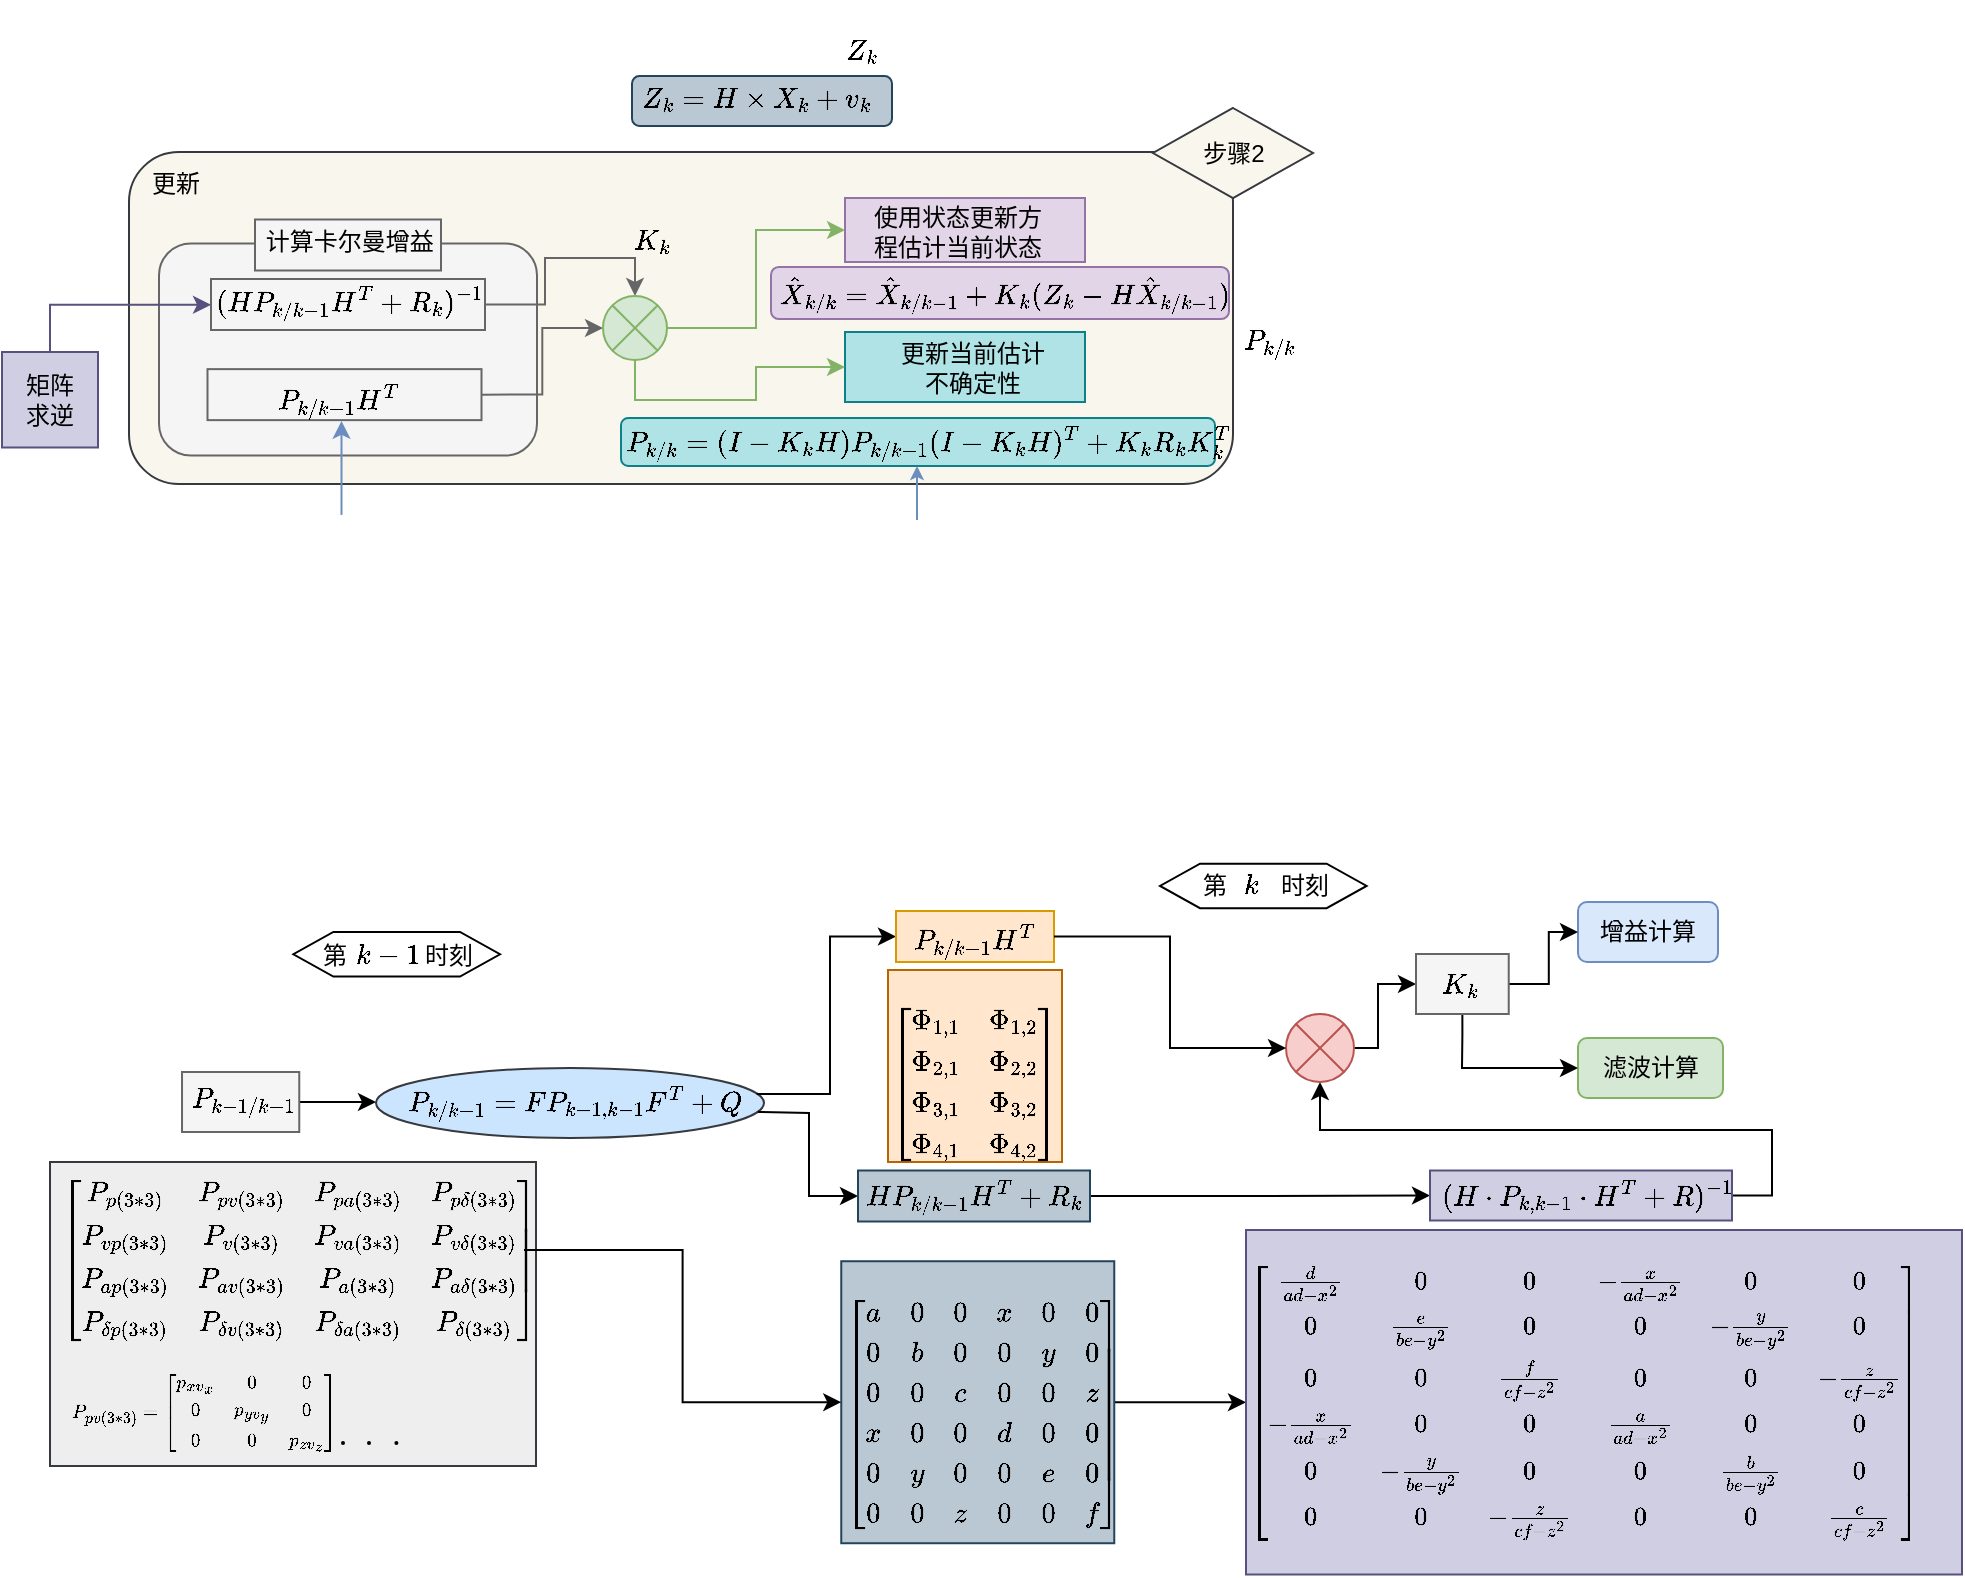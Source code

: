 <mxfile version="24.7.10">
  <diagram name="第 1 页" id="y7iJmAaxipxlzdK7qwd3">
    <mxGraphModel dx="1152" dy="1783" grid="0" gridSize="10" guides="1" tooltips="1" connect="1" arrows="1" fold="1" page="1" pageScale="1" pageWidth="827" pageHeight="1169" math="1" shadow="0">
      <root>
        <mxCell id="0" />
        <mxCell id="1" parent="0" />
        <mxCell id="mOf4tWiYJ4hYIlibuN8Z-69" value="$$\begin{bmatrix}&#xa;\Phi_{1,1}&amp;\Phi_{1,2}\\&#xa;\Phi_{2,1}&amp;\Phi_{2,2}\\&#xa;\Phi_{3,1}&amp;\Phi_{3,2}\\&#xa;\Phi_{4,1}&amp;\Phi_{4,2}\\\end{bmatrix}$$" style="text;whiteSpace=wrap;fillColor=#FFE6CC;strokeColor=#b46504;" vertex="1" parent="1">
          <mxGeometry x="493" y="455" width="87" height="96" as="geometry" />
        </mxCell>
        <mxCell id="mOf4tWiYJ4hYIlibuN8Z-107" value="" style="rounded=0;whiteSpace=wrap;html=1;fillColor=#eeeeee;strokeColor=#36393d;" vertex="1" parent="1">
          <mxGeometry x="74" y="551" width="243" height="152" as="geometry" />
        </mxCell>
        <mxCell id="mOf4tWiYJ4hYIlibuN8Z-101" value="" style="shape=hexagon;perimeter=hexagonPerimeter2;whiteSpace=wrap;html=1;fixedSize=1;" vertex="1" parent="1">
          <mxGeometry x="629" y="401.87" width="103.31" height="22.25" as="geometry" />
        </mxCell>
        <mxCell id="mOf4tWiYJ4hYIlibuN8Z-100" value="" style="shape=hexagon;perimeter=hexagonPerimeter2;whiteSpace=wrap;html=1;fixedSize=1;" vertex="1" parent="1">
          <mxGeometry x="195.69" y="436" width="103.31" height="22.25" as="geometry" />
        </mxCell>
        <mxCell id="mOf4tWiYJ4hYIlibuN8Z-90" value="" style="ellipse;whiteSpace=wrap;html=1;fillColor=#cce5ff;strokeColor=#36393d;" vertex="1" parent="1">
          <mxGeometry x="237" y="504" width="194" height="35" as="geometry" />
        </mxCell>
        <mxCell id="mOf4tWiYJ4hYIlibuN8Z-72" style="edgeStyle=orthogonalEdgeStyle;rounded=0;orthogonalLoop=1;jettySize=auto;html=1;entryX=0;entryY=0.5;entryDx=0;entryDy=0;exitX=0.981;exitY=0.37;exitDx=0;exitDy=0;exitPerimeter=0;" edge="1" parent="1" source="mOf4tWiYJ4hYIlibuN8Z-90" target="mOf4tWiYJ4hYIlibuN8Z-62">
          <mxGeometry relative="1" as="geometry">
            <mxPoint x="429" y="513" as="sourcePoint" />
          </mxGeometry>
        </mxCell>
        <mxCell id="mOf4tWiYJ4hYIlibuN8Z-73" style="edgeStyle=orthogonalEdgeStyle;rounded=0;orthogonalLoop=1;jettySize=auto;html=1;entryX=0;entryY=0.5;entryDx=0;entryDy=0;" edge="1" parent="1" target="mOf4tWiYJ4hYIlibuN8Z-64">
          <mxGeometry relative="1" as="geometry">
            <mxPoint x="428" y="526" as="sourcePoint" />
            <mxPoint x="474.25" y="566.0" as="targetPoint" />
          </mxGeometry>
        </mxCell>
        <mxCell id="mOf4tWiYJ4hYIlibuN8Z-14" value="" style="rounded=1;whiteSpace=wrap;html=1;fillColor=#bac8d3;strokeColor=#23445d;" vertex="1" parent="1">
          <mxGeometry x="365" y="8" width="130" height="25" as="geometry" />
        </mxCell>
        <mxCell id="mOf4tWiYJ4hYIlibuN8Z-15" value="" style="rounded=1;whiteSpace=wrap;html=1;fillColor=#f9f7ed;strokeColor=#36393d;" vertex="1" parent="1">
          <mxGeometry x="113.5" y="46" width="552" height="166" as="geometry" />
        </mxCell>
        <mxCell id="mOf4tWiYJ4hYIlibuN8Z-16" value="" style="rounded=1;whiteSpace=wrap;html=1;fillColor=#f5f5f5;fontColor=#333333;strokeColor=#666666;" vertex="1" parent="1">
          <mxGeometry x="128.5" y="91.75" width="189" height="106" as="geometry" />
        </mxCell>
        <mxCell id="mOf4tWiYJ4hYIlibuN8Z-17" value="" style="rounded=1;whiteSpace=wrap;html=1;fillColor=#b0e3e6;strokeColor=#0e8088;" vertex="1" parent="1">
          <mxGeometry x="359.5" y="179" width="297" height="24" as="geometry" />
        </mxCell>
        <mxCell id="mOf4tWiYJ4hYIlibuN8Z-18" value="" style="rounded=1;whiteSpace=wrap;html=1;fillColor=#e1d5e7;strokeColor=#9673a6;" vertex="1" parent="1">
          <mxGeometry x="434.5" y="103.5" width="229" height="26" as="geometry" />
        </mxCell>
        <mxCell id="mOf4tWiYJ4hYIlibuN8Z-19" value="" style="rounded=0;whiteSpace=wrap;html=1;fillColor=#b0e3e6;strokeColor=#0e8088;" vertex="1" parent="1">
          <mxGeometry x="471.5" y="136" width="120" height="35" as="geometry" />
        </mxCell>
        <mxCell id="mOf4tWiYJ4hYIlibuN8Z-20" value="" style="rounded=0;whiteSpace=wrap;html=1;fillColor=#e1d5e7;strokeColor=#9673a6;" vertex="1" parent="1">
          <mxGeometry x="471.5" y="69" width="120" height="32" as="geometry" />
        </mxCell>
        <mxCell id="mOf4tWiYJ4hYIlibuN8Z-21" value="" style="rounded=0;whiteSpace=wrap;html=1;fillColor=#f5f5f5;strokeColor=#666666;fontColor=#333333;" vertex="1" parent="1">
          <mxGeometry x="176.5" y="79.75" width="93" height="25.5" as="geometry" />
        </mxCell>
        <mxCell id="mOf4tWiYJ4hYIlibuN8Z-22" value="更新" style="text;html=1;align=center;verticalAlign=middle;whiteSpace=wrap;rounded=0;" vertex="1" parent="1">
          <mxGeometry x="106.5" y="47.25" width="60" height="30" as="geometry" />
        </mxCell>
        <mxCell id="mOf4tWiYJ4hYIlibuN8Z-23" value="使用状态更新方程估计当前状态" style="text;html=1;align=center;verticalAlign=middle;whiteSpace=wrap;rounded=0;" vertex="1" parent="1">
          <mxGeometry x="480" y="71" width="96" height="30" as="geometry" />
        </mxCell>
        <mxCell id="mOf4tWiYJ4hYIlibuN8Z-24" value="更新当前估计不确定性" style="text;html=1;align=center;verticalAlign=middle;whiteSpace=wrap;rounded=0;" vertex="1" parent="1">
          <mxGeometry x="495" y="138.5" width="81" height="30" as="geometry" />
        </mxCell>
        <mxCell id="mOf4tWiYJ4hYIlibuN8Z-25" value="步骤2" style="rhombus;whiteSpace=wrap;html=1;fillColor=#f9f7ed;strokeColor=#36393d;" vertex="1" parent="1">
          <mxGeometry x="625.5" y="24" width="80" height="45" as="geometry" />
        </mxCell>
        <mxCell id="mOf4tWiYJ4hYIlibuN8Z-26" value="计算卡尔曼增益&amp;nbsp;" style="text;html=1;align=center;verticalAlign=middle;whiteSpace=wrap;rounded=0;" vertex="1" parent="1">
          <mxGeometry x="176.5" y="77.25" width="97" height="28" as="geometry" />
        </mxCell>
        <mxCell id="mOf4tWiYJ4hYIlibuN8Z-27" value="$$P_{k/k}=(I-K_{k}H)P_{k/k-1}(I-K_{k}H)^{T}+K_{k}R_{k}K_{k}^{T}$$" style="text;whiteSpace=wrap;" vertex="1" parent="1">
          <mxGeometry x="359.5" y="163.75" width="293" height="44" as="geometry" />
        </mxCell>
        <mxCell id="mOf4tWiYJ4hYIlibuN8Z-28" value="$$Z_k=H\times X_{k}+v_k$$" style="text;whiteSpace=wrap;" vertex="1" parent="1">
          <mxGeometry x="367.5" y="-6" width="120" height="36" as="geometry" />
        </mxCell>
        <mxCell id="mOf4tWiYJ4hYIlibuN8Z-29" value="$$\hat{X}_{k/k}={{\hat{X}_{k/k-1}+K_{k}(Z_{k}-H\hat{X}_{k/k-1})}}$$" style="text;whiteSpace=wrap;" vertex="1" parent="1">
          <mxGeometry x="436.5" y="87.5" width="190" height="36" as="geometry" />
        </mxCell>
        <mxCell id="mOf4tWiYJ4hYIlibuN8Z-30" value="&lt;span style=&quot;color: rgb(0, 0, 0); font-family: Helvetica; font-size: 12px; font-style: normal; font-variant-ligatures: normal; font-variant-caps: normal; font-weight: 400; letter-spacing: normal; orphans: 2; text-align: left; text-indent: 0px; text-transform: none; widows: 2; word-spacing: 0px; -webkit-text-stroke-width: 0px; white-space: normal; background-color: rgb(251, 251, 251); text-decoration-thickness: initial; text-decoration-style: initial; text-decoration-color: initial; display: inline !important; float: none;&quot;&gt;$$Z_k$$&lt;/span&gt;" style="text;whiteSpace=wrap;html=1;" vertex="1" parent="1">
          <mxGeometry x="470" y="-30" width="25" height="36" as="geometry" />
        </mxCell>
        <mxCell id="mOf4tWiYJ4hYIlibuN8Z-31" value="&lt;span style=&quot;color: rgb(0, 0, 0); font-family: Helvetica; font-size: 12px; font-style: normal; font-variant-ligatures: normal; font-variant-caps: normal; font-weight: 400; letter-spacing: normal; orphans: 2; text-align: left; text-indent: 0px; text-transform: none; widows: 2; word-spacing: 0px; -webkit-text-stroke-width: 0px; white-space: normal; background-color: rgb(251, 251, 251); text-decoration-thickness: initial; text-decoration-style: initial; text-decoration-color: initial; display: inline !important; float: none;&quot;&gt;$$P_{k/k}$$&lt;/span&gt;" style="text;html=1;align=center;verticalAlign=middle;resizable=0;points=[];autosize=1;strokeColor=none;fillColor=none;" vertex="1" parent="1">
          <mxGeometry x="642.5" y="127.5" width="83" height="26" as="geometry" />
        </mxCell>
        <mxCell id="mOf4tWiYJ4hYIlibuN8Z-32" value="&lt;span style=&quot;color: rgb(0, 0, 0); font-family: Helvetica; font-size: 12px; font-style: normal; font-variant-ligatures: normal; font-variant-caps: normal; font-weight: 400; letter-spacing: normal; orphans: 2; text-align: center; text-indent: 0px; text-transform: none; widows: 2; word-spacing: 0px; -webkit-text-stroke-width: 0px; white-space: normal; background-color: rgb(255, 255, 255); text-decoration-thickness: initial; text-decoration-style: initial; text-decoration-color: initial; display: inline !important; float: none;&quot;&gt;$$K_k$$&lt;/span&gt;" style="text;whiteSpace=wrap;html=1;" vertex="1" parent="1">
          <mxGeometry x="363.5" y="65" width="27.5" height="36" as="geometry" />
        </mxCell>
        <mxCell id="mOf4tWiYJ4hYIlibuN8Z-33" style="edgeStyle=orthogonalEdgeStyle;rounded=0;orthogonalLoop=1;jettySize=auto;html=1;entryX=0.5;entryY=0;entryDx=0;entryDy=0;strokeColor=#666666;" edge="1" parent="1" source="mOf4tWiYJ4hYIlibuN8Z-34" target="mOf4tWiYJ4hYIlibuN8Z-44">
          <mxGeometry relative="1" as="geometry">
            <Array as="points">
              <mxPoint x="321.5" y="122" />
              <mxPoint x="321.5" y="99" />
              <mxPoint x="366.5" y="99" />
            </Array>
          </mxGeometry>
        </mxCell>
        <mxCell id="mOf4tWiYJ4hYIlibuN8Z-34" value="" style="rounded=0;whiteSpace=wrap;html=1;fillColor=#f5f5f5;strokeColor=#666666;fontColor=#333333;" vertex="1" parent="1">
          <mxGeometry x="154.5" y="109.5" width="137" height="25.5" as="geometry" />
        </mxCell>
        <mxCell id="mOf4tWiYJ4hYIlibuN8Z-35" value="$$(HP_{k/k-1}{H}^{T}+R_{k})^{-1}$$" style="text;whiteSpace=wrap;" vertex="1" parent="1">
          <mxGeometry x="154.5" y="94.25" width="135" height="37.5" as="geometry" />
        </mxCell>
        <mxCell id="mOf4tWiYJ4hYIlibuN8Z-36" style="edgeStyle=orthogonalEdgeStyle;rounded=0;orthogonalLoop=1;jettySize=auto;html=1;exitX=0.5;exitY=0;exitDx=0;exitDy=0;entryX=0;entryY=0.75;entryDx=0;entryDy=0;strokeColor=#56517E;" edge="1" parent="1" source="mOf4tWiYJ4hYIlibuN8Z-37" target="mOf4tWiYJ4hYIlibuN8Z-35">
          <mxGeometry relative="1" as="geometry">
            <Array as="points">
              <mxPoint x="73.5" y="122" />
            </Array>
          </mxGeometry>
        </mxCell>
        <mxCell id="mOf4tWiYJ4hYIlibuN8Z-37" value="矩阵&lt;div&gt;求逆&lt;/div&gt;" style="rounded=0;whiteSpace=wrap;html=1;fillColor=#d0cee2;strokeColor=#56517e;" vertex="1" parent="1">
          <mxGeometry x="50" y="146" width="48" height="47.75" as="geometry" />
        </mxCell>
        <mxCell id="mOf4tWiYJ4hYIlibuN8Z-38" style="edgeStyle=orthogonalEdgeStyle;rounded=0;orthogonalLoop=1;jettySize=auto;html=1;exitX=1;exitY=0.5;exitDx=0;exitDy=0;entryX=0;entryY=0.5;entryDx=0;entryDy=0;strokeColor=#666666;" edge="1" parent="1" source="mOf4tWiYJ4hYIlibuN8Z-39" target="mOf4tWiYJ4hYIlibuN8Z-44">
          <mxGeometry relative="1" as="geometry" />
        </mxCell>
        <mxCell id="mOf4tWiYJ4hYIlibuN8Z-39" value="" style="rounded=0;whiteSpace=wrap;html=1;fillColor=#f5f5f5;strokeColor=#666666;fontColor=#333333;" vertex="1" parent="1">
          <mxGeometry x="152.75" y="154.57" width="137" height="25.5" as="geometry" />
        </mxCell>
        <mxCell id="mOf4tWiYJ4hYIlibuN8Z-40" value="$$P_{k/k-1}H^{T}$$" style="text;whiteSpace=wrap;" vertex="1" parent="1">
          <mxGeometry x="186" y="143" width="70.5" height="36" as="geometry" />
        </mxCell>
        <mxCell id="mOf4tWiYJ4hYIlibuN8Z-41" value="" style="endArrow=classic;html=1;rounded=0;strokeColor=#6C8EBF;" edge="1" parent="1">
          <mxGeometry width="50" height="50" relative="1" as="geometry">
            <mxPoint x="219.75" y="227.44" as="sourcePoint" />
            <mxPoint x="219.75" y="180.44" as="targetPoint" />
          </mxGeometry>
        </mxCell>
        <mxCell id="mOf4tWiYJ4hYIlibuN8Z-42" style="edgeStyle=orthogonalEdgeStyle;rounded=0;orthogonalLoop=1;jettySize=auto;html=1;entryX=0;entryY=0.5;entryDx=0;entryDy=0;strokeColor=#82B366;" edge="1" parent="1" source="mOf4tWiYJ4hYIlibuN8Z-44" target="mOf4tWiYJ4hYIlibuN8Z-20">
          <mxGeometry relative="1" as="geometry" />
        </mxCell>
        <mxCell id="mOf4tWiYJ4hYIlibuN8Z-43" style="edgeStyle=orthogonalEdgeStyle;rounded=0;orthogonalLoop=1;jettySize=auto;html=1;exitX=0.5;exitY=1;exitDx=0;exitDy=0;entryX=0;entryY=0.5;entryDx=0;entryDy=0;strokeColor=#82B366;" edge="1" parent="1" source="mOf4tWiYJ4hYIlibuN8Z-44" target="mOf4tWiYJ4hYIlibuN8Z-19">
          <mxGeometry relative="1" as="geometry" />
        </mxCell>
        <mxCell id="mOf4tWiYJ4hYIlibuN8Z-44" value="" style="shape=sumEllipse;perimeter=ellipsePerimeter;whiteSpace=wrap;html=1;backgroundOutline=1;fillColor=#d5e8d4;strokeColor=#82B366;" vertex="1" parent="1">
          <mxGeometry x="350.5" y="118" width="32" height="32" as="geometry" />
        </mxCell>
        <mxCell id="mOf4tWiYJ4hYIlibuN8Z-45" value="" style="endArrow=classic;html=1;rounded=0;strokeColor=#6C8EBF;jumpSize=6;startSize=6;endSize=4;" edge="1" parent="1">
          <mxGeometry width="50" height="50" relative="1" as="geometry">
            <mxPoint x="507.5" y="230" as="sourcePoint" />
            <mxPoint x="507.5" y="203" as="targetPoint" />
          </mxGeometry>
        </mxCell>
        <mxCell id="mOf4tWiYJ4hYIlibuN8Z-46" value="$$k-1$$" style="text;html=1;align=center;verticalAlign=middle;resizable=0;points=[];autosize=1;strokeColor=none;fillColor=none;" vertex="1" parent="1">
          <mxGeometry x="207.69" y="433.25" width="70" height="30" as="geometry" />
        </mxCell>
        <mxCell id="mOf4tWiYJ4hYIlibuN8Z-47" value="第" style="text;html=1;align=center;verticalAlign=middle;resizable=0;points=[];autosize=1;strokeColor=none;fillColor=none;" vertex="1" parent="1">
          <mxGeometry x="195.69" y="433.25" width="40" height="30" as="geometry" />
        </mxCell>
        <mxCell id="mOf4tWiYJ4hYIlibuN8Z-48" value="时刻" style="text;html=1;align=center;verticalAlign=middle;resizable=0;points=[];autosize=1;strokeColor=none;fillColor=none;" vertex="1" parent="1">
          <mxGeometry x="247.69" y="433.25" width="50" height="30" as="geometry" />
        </mxCell>
        <mxCell id="mOf4tWiYJ4hYIlibuN8Z-50" value="$$k$$" style="text;html=1;align=center;verticalAlign=middle;resizable=0;points=[];autosize=1;strokeColor=none;fillColor=none;" vertex="1" parent="1">
          <mxGeometry x="644" y="398" width="60" height="30" as="geometry" />
        </mxCell>
        <mxCell id="mOf4tWiYJ4hYIlibuN8Z-51" value="第" style="text;html=1;align=center;verticalAlign=middle;resizable=0;points=[];autosize=1;strokeColor=none;fillColor=none;" vertex="1" parent="1">
          <mxGeometry x="635.5" y="398" width="40" height="30" as="geometry" />
        </mxCell>
        <mxCell id="mOf4tWiYJ4hYIlibuN8Z-52" value="时刻" style="text;html=1;align=center;verticalAlign=middle;resizable=0;points=[];autosize=1;strokeColor=none;fillColor=none;" vertex="1" parent="1">
          <mxGeometry x="675.5" y="398" width="50" height="30" as="geometry" />
        </mxCell>
        <mxCell id="mOf4tWiYJ4hYIlibuN8Z-54" value="滤波计算" style="rounded=1;whiteSpace=wrap;html=1;fillColor=#d5e8d4;strokeColor=#82b366;" vertex="1" parent="1">
          <mxGeometry x="838" y="489" width="72.5" height="30" as="geometry" />
        </mxCell>
        <mxCell id="mOf4tWiYJ4hYIlibuN8Z-55" value="增益计算" style="rounded=1;whiteSpace=wrap;html=1;fillColor=#dae8fc;strokeColor=#6c8ebf;" vertex="1" parent="1">
          <mxGeometry x="838" y="421" width="70" height="30" as="geometry" />
        </mxCell>
        <mxCell id="mOf4tWiYJ4hYIlibuN8Z-61" style="edgeStyle=orthogonalEdgeStyle;rounded=0;orthogonalLoop=1;jettySize=auto;html=1;exitX=1;exitY=0.5;exitDx=0;exitDy=0;" edge="1" parent="1" source="mOf4tWiYJ4hYIlibuN8Z-56">
          <mxGeometry relative="1" as="geometry">
            <mxPoint x="237" y="521" as="targetPoint" />
          </mxGeometry>
        </mxCell>
        <mxCell id="mOf4tWiYJ4hYIlibuN8Z-56" value="" style="rounded=0;whiteSpace=wrap;html=1;fillColor=#f5f5f5;strokeColor=#666666;fontColor=#333333;" vertex="1" parent="1">
          <mxGeometry x="140.01" y="506" width="58.62" height="30" as="geometry" />
        </mxCell>
        <mxCell id="mOf4tWiYJ4hYIlibuN8Z-57" value="$$P_{k-1/k-1}$$" style="text;whiteSpace=wrap;" vertex="1" parent="1">
          <mxGeometry x="142.94" y="494" width="52.75" height="36" as="geometry" />
        </mxCell>
        <mxCell id="mOf4tWiYJ4hYIlibuN8Z-58" value="$${{P_{k/k-1}}}={{FP_{k-1,k-1}F^{T}+Q}}$$" style="text;whiteSpace=wrap;" vertex="1" parent="1">
          <mxGeometry x="250.5" y="494" width="167" height="36" as="geometry" />
        </mxCell>
        <mxCell id="mOf4tWiYJ4hYIlibuN8Z-62" value="" style="rounded=0;whiteSpace=wrap;html=1;fillColor=#ffe6cc;strokeColor=#d79b00;" vertex="1" parent="1">
          <mxGeometry x="497" y="425.5" width="79" height="25.5" as="geometry" />
        </mxCell>
        <mxCell id="mOf4tWiYJ4hYIlibuN8Z-63" value="$${{P_{k/k-1}}}H^T$$" style="text;whiteSpace=wrap;" vertex="1" parent="1">
          <mxGeometry x="503.75" y="413.25" width="68.25" height="36" as="geometry" />
        </mxCell>
        <mxCell id="mOf4tWiYJ4hYIlibuN8Z-78" style="edgeStyle=orthogonalEdgeStyle;rounded=0;orthogonalLoop=1;jettySize=auto;html=1;entryX=0;entryY=0.5;entryDx=0;entryDy=0;" edge="1" parent="1" source="mOf4tWiYJ4hYIlibuN8Z-64" target="mOf4tWiYJ4hYIlibuN8Z-75">
          <mxGeometry relative="1" as="geometry" />
        </mxCell>
        <mxCell id="mOf4tWiYJ4hYIlibuN8Z-64" value="" style="rounded=0;whiteSpace=wrap;html=1;fillColor=#bac8d3;strokeColor=#23445d;" vertex="1" parent="1">
          <mxGeometry x="478" y="555.25" width="116" height="25.5" as="geometry" />
        </mxCell>
        <mxCell id="mOf4tWiYJ4hYIlibuN8Z-65" value="$${{HP_{k/k-1}}}H^T+R_k$$" style="text;whiteSpace=wrap;" vertex="1" parent="1">
          <mxGeometry x="480.25" y="541" width="108.75" height="36" as="geometry" />
        </mxCell>
        <mxCell id="mOf4tWiYJ4hYIlibuN8Z-93" style="edgeStyle=orthogonalEdgeStyle;rounded=0;orthogonalLoop=1;jettySize=auto;html=1;exitX=1;exitY=0.5;exitDx=0;exitDy=0;" edge="1" parent="1" source="mOf4tWiYJ4hYIlibuN8Z-70" target="mOf4tWiYJ4hYIlibuN8Z-71">
          <mxGeometry relative="1" as="geometry" />
        </mxCell>
        <mxCell id="mOf4tWiYJ4hYIlibuN8Z-70" value="$$\left [&#xa;\begin{matrix}&#xa;a&amp;0&amp;0&amp;x&amp;0&amp;0\\&#xa;0&amp;b&amp;0&amp;0&amp;y&amp;0\\&#xa;0&amp;0&amp;c&amp;0&amp;0&amp;z\\&#xa;x&amp;0&amp;0&amp;d&amp;0&amp;0\\&#xa;0&amp;y&amp;0&amp;0&amp;e&amp;0\\&#xa;0&amp;0&amp;z&amp;0&amp;0&amp;f&#xa;\end{matrix}&#xa; \right ]$$" style="text;whiteSpace=wrap;fillColor=#bac8d3;strokeColor=#23445d;" vertex="1" parent="1">
          <mxGeometry x="469.63" y="600.62" width="136.5" height="141" as="geometry" />
        </mxCell>
        <mxCell id="mOf4tWiYJ4hYIlibuN8Z-71" value="&lt;font style=&quot;font-size: 11px;&quot;&gt;$$\left [ \begin{matrix}\frac{d}{ad-x^2}&amp;amp;0&amp;amp;0&amp;amp;-\frac{x}{ad-x^2}&amp;amp;0&amp;amp;0\\0&amp;amp;\frac{e}{be-y^2}&amp;amp;0&amp;amp;0&amp;amp;-\frac{y}{be-y^2}&amp;amp;0\\0&amp;amp;0&amp;amp;\frac{f}{cf-z^2}&amp;amp;0&amp;amp;0&amp;amp;-\frac{z}{cf-z^2}\\-\frac{x}{ad-x^2}&amp;amp;0&amp;amp;0&amp;amp;\frac{a}{ad-x^2}&amp;amp;0&amp;amp;0\\0&amp;amp;-\frac{y}{be-y^2}&amp;amp;0&amp;amp;0&amp;amp;\frac{b}{be-y^2}&amp;amp;0\\0&amp;amp;0&amp;amp;-\frac{z}{cf-z^2}&amp;amp;0&amp;amp;0&amp;amp;\frac{c}{cf-z^2}\end{matrix} \right ]$$&lt;/font&gt;" style="text;whiteSpace=wrap;html=1;fillColor=#d0cee2;strokeColor=#56517e;" vertex="1" parent="1">
          <mxGeometry x="672" y="585" width="358" height="172.25" as="geometry" />
        </mxCell>
        <mxCell id="mOf4tWiYJ4hYIlibuN8Z-81" style="edgeStyle=orthogonalEdgeStyle;rounded=0;orthogonalLoop=1;jettySize=auto;html=1;entryX=0.5;entryY=1;entryDx=0;entryDy=0;entryPerimeter=0;" edge="1" parent="1" source="mOf4tWiYJ4hYIlibuN8Z-75" target="mOf4tWiYJ4hYIlibuN8Z-79">
          <mxGeometry relative="1" as="geometry">
            <mxPoint x="924.714" y="520.714" as="targetPoint" />
            <Array as="points">
              <mxPoint x="935" y="568" />
              <mxPoint x="935" y="535" />
              <mxPoint x="709" y="535" />
            </Array>
          </mxGeometry>
        </mxCell>
        <mxCell id="mOf4tWiYJ4hYIlibuN8Z-75" value="" style="rounded=0;whiteSpace=wrap;html=1;fillColor=#d0cee2;strokeColor=#56517e;" vertex="1" parent="1">
          <mxGeometry x="764" y="555.25" width="151" height="25" as="geometry" />
        </mxCell>
        <mxCell id="mOf4tWiYJ4hYIlibuN8Z-76" value="$$(H\cdot P_{k,k-1}\cdot H^T+R)^{-1}$$" style="text;whiteSpace=wrap;" vertex="1" parent="1">
          <mxGeometry x="767.63" y="541" width="144.37" height="36" as="geometry" />
        </mxCell>
        <mxCell id="mOf4tWiYJ4hYIlibuN8Z-82" style="edgeStyle=orthogonalEdgeStyle;rounded=0;orthogonalLoop=1;jettySize=auto;html=1;exitX=1;exitY=0.5;exitDx=0;exitDy=0;exitPerimeter=0;entryX=0;entryY=0.5;entryDx=0;entryDy=0;" edge="1" parent="1" source="mOf4tWiYJ4hYIlibuN8Z-79" target="mOf4tWiYJ4hYIlibuN8Z-83">
          <mxGeometry relative="1" as="geometry">
            <mxPoint x="768.714" y="493.857" as="targetPoint" />
            <Array as="points">
              <mxPoint x="738" y="494" />
              <mxPoint x="738" y="462" />
            </Array>
          </mxGeometry>
        </mxCell>
        <mxCell id="mOf4tWiYJ4hYIlibuN8Z-79" value="" style="verticalLabelPosition=bottom;verticalAlign=top;html=1;shape=mxgraph.flowchart.or;fillColor=#f8cecc;strokeColor=#b85450;" vertex="1" parent="1">
          <mxGeometry x="692" y="477" width="34" height="34" as="geometry" />
        </mxCell>
        <mxCell id="mOf4tWiYJ4hYIlibuN8Z-80" style="edgeStyle=orthogonalEdgeStyle;rounded=0;orthogonalLoop=1;jettySize=auto;html=1;exitX=1;exitY=0.5;exitDx=0;exitDy=0;entryX=0;entryY=0.5;entryDx=0;entryDy=0;entryPerimeter=0;" edge="1" parent="1" source="mOf4tWiYJ4hYIlibuN8Z-62" target="mOf4tWiYJ4hYIlibuN8Z-79">
          <mxGeometry relative="1" as="geometry" />
        </mxCell>
        <mxCell id="mOf4tWiYJ4hYIlibuN8Z-85" style="edgeStyle=orthogonalEdgeStyle;rounded=0;orthogonalLoop=1;jettySize=auto;html=1;entryX=0;entryY=0.5;entryDx=0;entryDy=0;" edge="1" parent="1" source="mOf4tWiYJ4hYIlibuN8Z-83" target="mOf4tWiYJ4hYIlibuN8Z-55">
          <mxGeometry relative="1" as="geometry" />
        </mxCell>
        <mxCell id="mOf4tWiYJ4hYIlibuN8Z-89" style="edgeStyle=orthogonalEdgeStyle;rounded=0;orthogonalLoop=1;jettySize=auto;html=1;entryX=0;entryY=0.5;entryDx=0;entryDy=0;exitX=0.5;exitY=1;exitDx=0;exitDy=0;" edge="1" parent="1" source="mOf4tWiYJ4hYIlibuN8Z-83" target="mOf4tWiYJ4hYIlibuN8Z-54">
          <mxGeometry relative="1" as="geometry">
            <mxPoint x="779" y="483" as="sourcePoint" />
            <Array as="points">
              <mxPoint x="780" y="487" />
              <mxPoint x="780" y="487" />
              <mxPoint x="780" y="504" />
            </Array>
          </mxGeometry>
        </mxCell>
        <mxCell id="mOf4tWiYJ4hYIlibuN8Z-83" value="" style="rounded=0;whiteSpace=wrap;html=1;fillColor=#f5f5f5;strokeColor=#666666;fontColor=#333333;" vertex="1" parent="1">
          <mxGeometry x="757" y="447" width="46.37" height="30" as="geometry" />
        </mxCell>
        <mxCell id="mOf4tWiYJ4hYIlibuN8Z-84" value="$$K_k$$" style="text;whiteSpace=wrap;" vertex="1" parent="1">
          <mxGeometry x="767.63" y="437" width="26" height="33.25" as="geometry" />
        </mxCell>
        <mxCell id="mOf4tWiYJ4hYIlibuN8Z-94" style="edgeStyle=orthogonalEdgeStyle;rounded=0;orthogonalLoop=1;jettySize=auto;html=1;" edge="1" parent="1" source="mOf4tWiYJ4hYIlibuN8Z-91" target="mOf4tWiYJ4hYIlibuN8Z-70">
          <mxGeometry relative="1" as="geometry" />
        </mxCell>
        <mxCell id="mOf4tWiYJ4hYIlibuN8Z-91" value="$$\left[\begin{array}{cccccc}&#xa;P_{p(3*3)}&amp;P_{pv(3*3)}&amp;P_{pa(3*3)}&amp;P_{p\delta(3*3)}\\&#xa;P_{vp(3*3)}&amp;P_{v(3*3)}&amp;P_{va(3*3)}&amp;P_{v\delta(3*3)}\\&#xa;P_{ap(3*3)}&amp;P_{av(3*3)}&amp;P_{a(3*3)}&amp;P_{a\delta(3*3)}\\&#xa;P_{\delta p(3*3)}&amp;P_{\delta v(3*3)}&amp;P_{\delta a(3*3)}&amp;P_{\delta(3*3)}\\&#xa;\end{array}\right]$$" style="text;whiteSpace=wrap;" vertex="1" parent="1">
          <mxGeometry x="78" y="541" width="233" height="108" as="geometry" />
        </mxCell>
        <mxCell id="mOf4tWiYJ4hYIlibuN8Z-95" value="$$P_{pv(3*3)}=&#xa;\left[\begin{array}{cccccc}&#xa;p_{x v_x} &amp; 0 &amp; 0\\&#xa;0 &amp; p_{y v_y} &amp;0\\&#xa;0 &amp; 0 &amp; p_{z v_z}&#xa;\end{array}\right]$$" style="text;whiteSpace=wrap;fontSize=8;" vertex="1" parent="1">
          <mxGeometry x="83" y="642" width="134" height="60" as="geometry" />
        </mxCell>
        <mxCell id="mOf4tWiYJ4hYIlibuN8Z-96" value="" style="shape=ellipse;html=1;dashed=0;whiteSpace=wrap;aspect=fixed;perimeter=ellipsePerimeter;fillColor=#1A1A1A;" vertex="1" parent="1">
          <mxGeometry x="220" y="691" width="1" height="1" as="geometry" />
        </mxCell>
        <mxCell id="mOf4tWiYJ4hYIlibuN8Z-97" value="" style="shape=ellipse;html=1;dashed=0;whiteSpace=wrap;aspect=fixed;perimeter=ellipsePerimeter;fillColor=#1A1A1A;" vertex="1" parent="1">
          <mxGeometry x="233" y="691" width="1" height="1" as="geometry" />
        </mxCell>
        <mxCell id="mOf4tWiYJ4hYIlibuN8Z-98" value="" style="shape=ellipse;html=1;dashed=0;whiteSpace=wrap;aspect=fixed;perimeter=ellipsePerimeter;fillColor=#1A1A1A;" vertex="1" parent="1">
          <mxGeometry x="246.69" y="691" width="1" height="1" as="geometry" />
        </mxCell>
      </root>
    </mxGraphModel>
  </diagram>
</mxfile>

